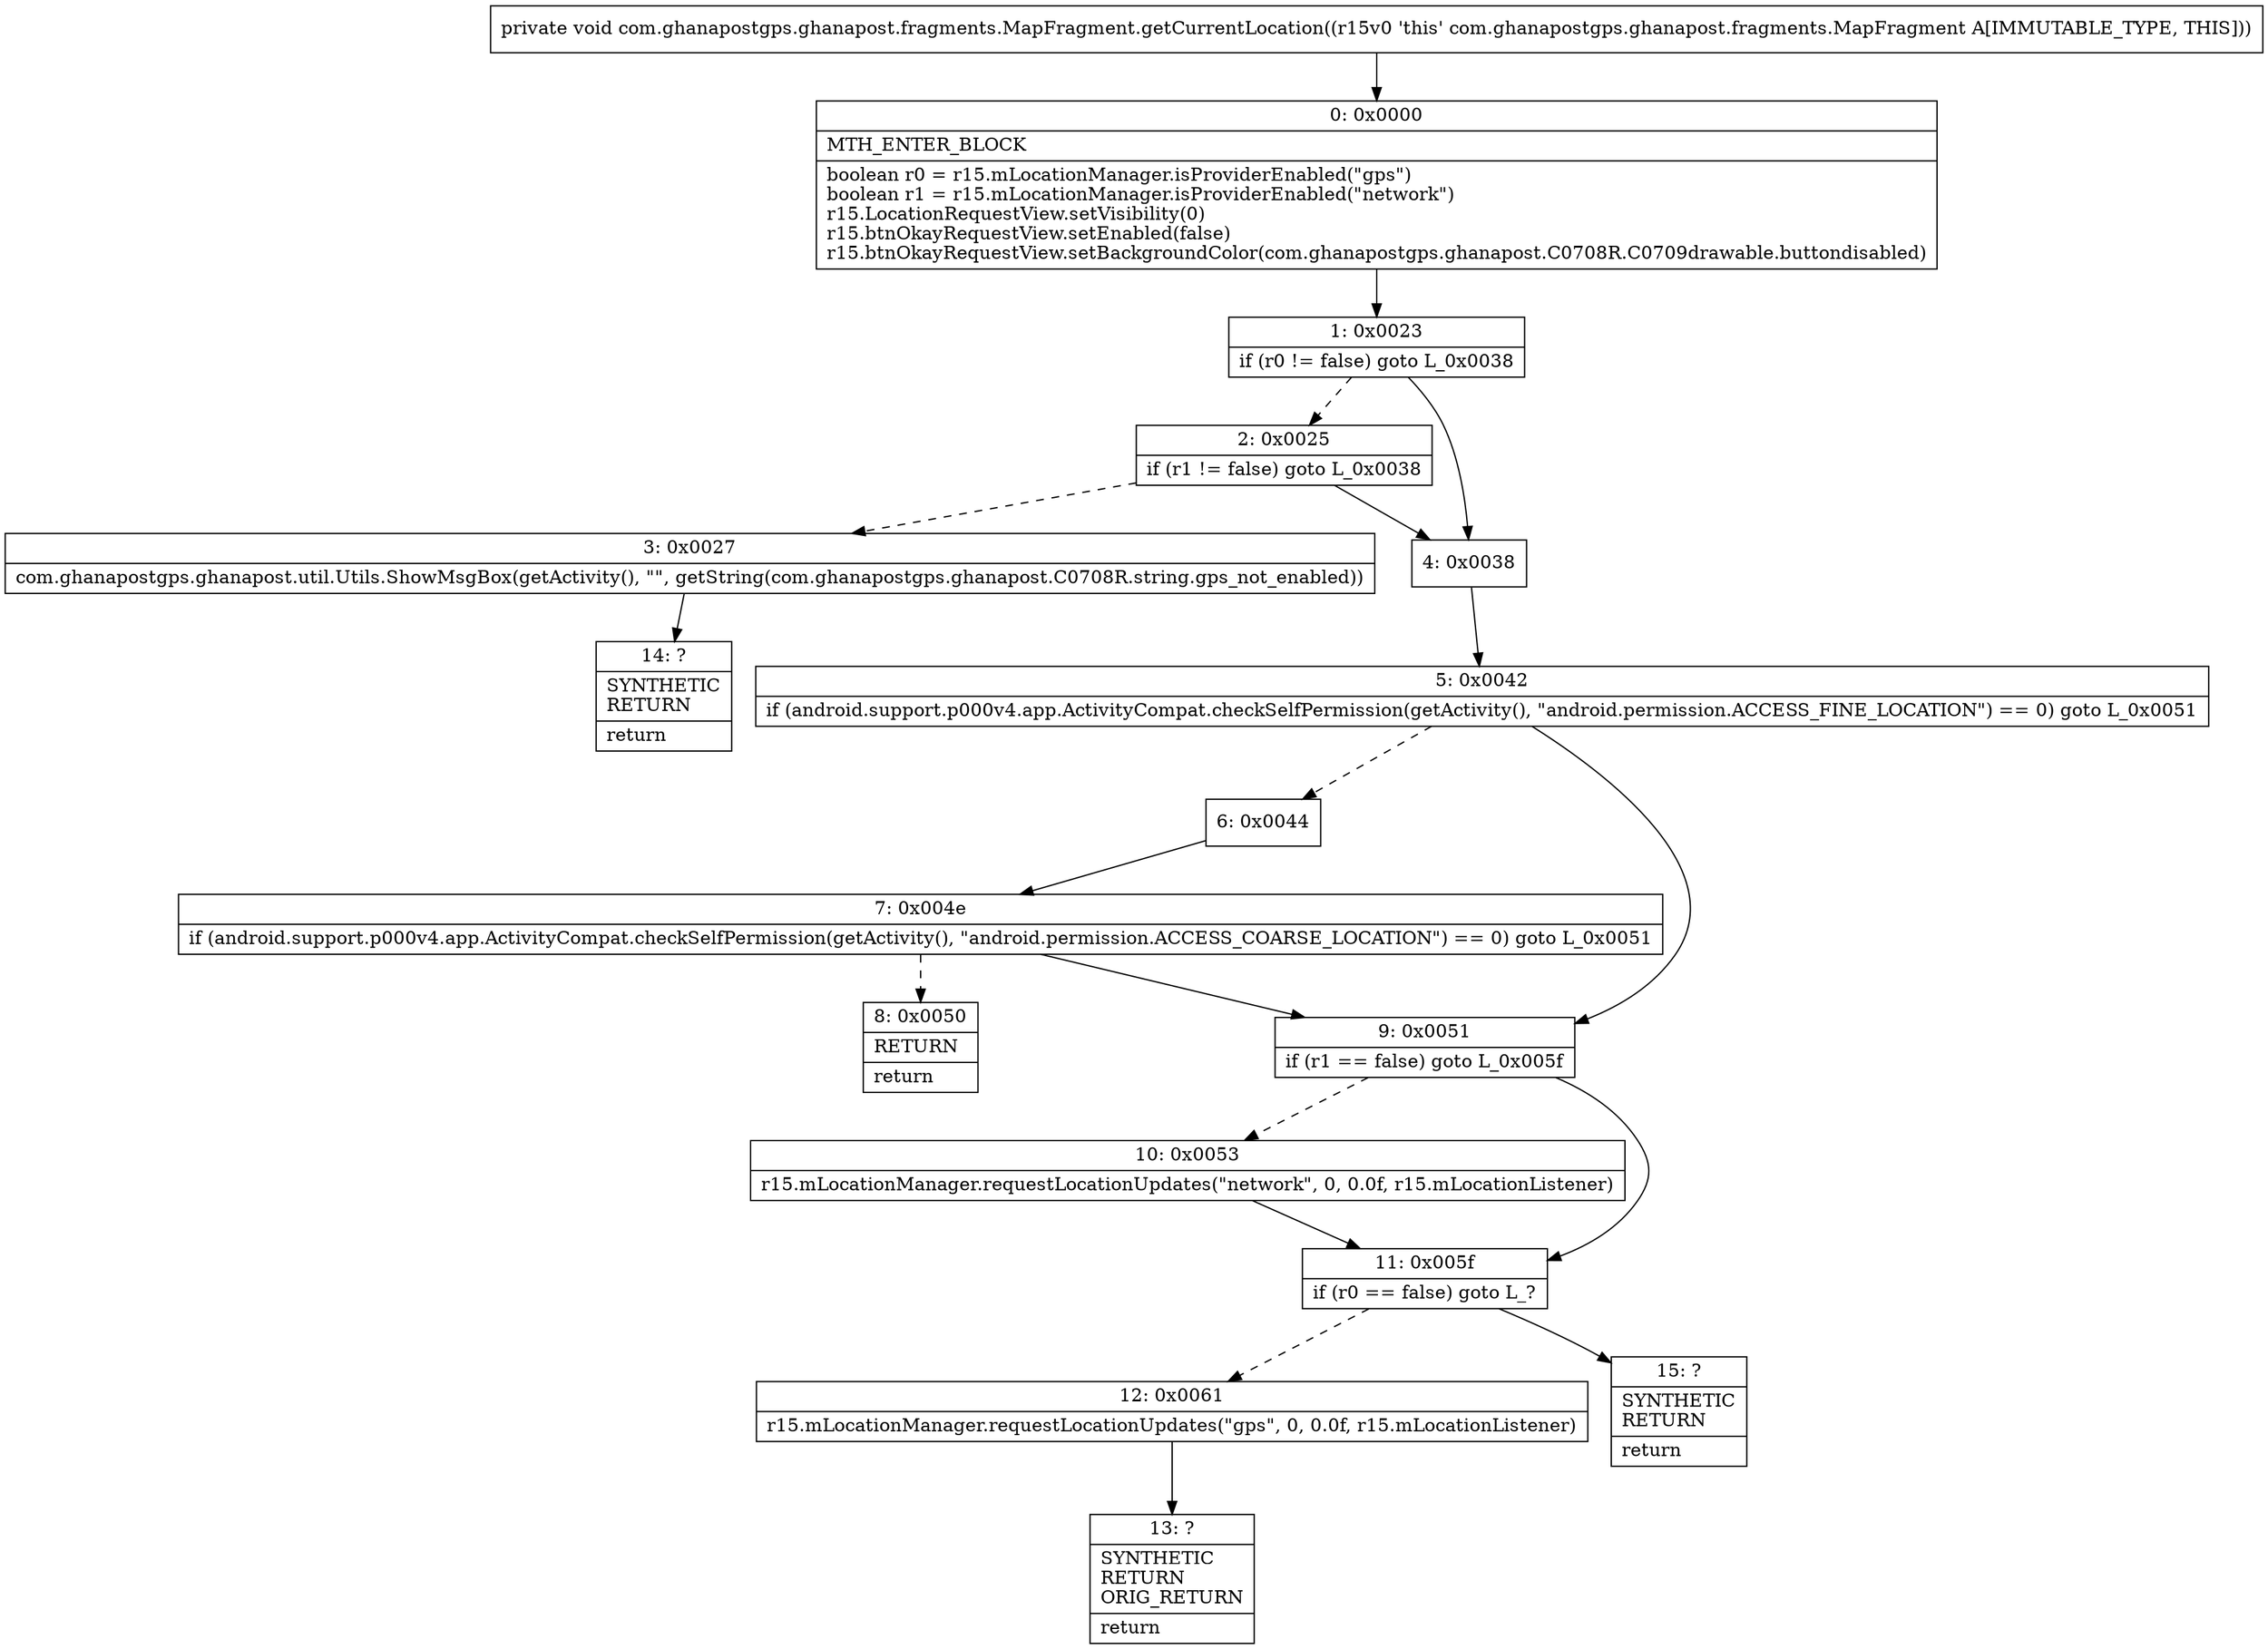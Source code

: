 digraph "CFG forcom.ghanapostgps.ghanapost.fragments.MapFragment.getCurrentLocation()V" {
Node_0 [shape=record,label="{0\:\ 0x0000|MTH_ENTER_BLOCK\l|boolean r0 = r15.mLocationManager.isProviderEnabled(\"gps\")\lboolean r1 = r15.mLocationManager.isProviderEnabled(\"network\")\lr15.LocationRequestView.setVisibility(0)\lr15.btnOkayRequestView.setEnabled(false)\lr15.btnOkayRequestView.setBackgroundColor(com.ghanapostgps.ghanapost.C0708R.C0709drawable.buttondisabled)\l}"];
Node_1 [shape=record,label="{1\:\ 0x0023|if (r0 != false) goto L_0x0038\l}"];
Node_2 [shape=record,label="{2\:\ 0x0025|if (r1 != false) goto L_0x0038\l}"];
Node_3 [shape=record,label="{3\:\ 0x0027|com.ghanapostgps.ghanapost.util.Utils.ShowMsgBox(getActivity(), \"\", getString(com.ghanapostgps.ghanapost.C0708R.string.gps_not_enabled))\l}"];
Node_4 [shape=record,label="{4\:\ 0x0038}"];
Node_5 [shape=record,label="{5\:\ 0x0042|if (android.support.p000v4.app.ActivityCompat.checkSelfPermission(getActivity(), \"android.permission.ACCESS_FINE_LOCATION\") == 0) goto L_0x0051\l}"];
Node_6 [shape=record,label="{6\:\ 0x0044}"];
Node_7 [shape=record,label="{7\:\ 0x004e|if (android.support.p000v4.app.ActivityCompat.checkSelfPermission(getActivity(), \"android.permission.ACCESS_COARSE_LOCATION\") == 0) goto L_0x0051\l}"];
Node_8 [shape=record,label="{8\:\ 0x0050|RETURN\l|return\l}"];
Node_9 [shape=record,label="{9\:\ 0x0051|if (r1 == false) goto L_0x005f\l}"];
Node_10 [shape=record,label="{10\:\ 0x0053|r15.mLocationManager.requestLocationUpdates(\"network\", 0, 0.0f, r15.mLocationListener)\l}"];
Node_11 [shape=record,label="{11\:\ 0x005f|if (r0 == false) goto L_?\l}"];
Node_12 [shape=record,label="{12\:\ 0x0061|r15.mLocationManager.requestLocationUpdates(\"gps\", 0, 0.0f, r15.mLocationListener)\l}"];
Node_13 [shape=record,label="{13\:\ ?|SYNTHETIC\lRETURN\lORIG_RETURN\l|return\l}"];
Node_14 [shape=record,label="{14\:\ ?|SYNTHETIC\lRETURN\l|return\l}"];
Node_15 [shape=record,label="{15\:\ ?|SYNTHETIC\lRETURN\l|return\l}"];
MethodNode[shape=record,label="{private void com.ghanapostgps.ghanapost.fragments.MapFragment.getCurrentLocation((r15v0 'this' com.ghanapostgps.ghanapost.fragments.MapFragment A[IMMUTABLE_TYPE, THIS])) }"];
MethodNode -> Node_0;
Node_0 -> Node_1;
Node_1 -> Node_2[style=dashed];
Node_1 -> Node_4;
Node_2 -> Node_3[style=dashed];
Node_2 -> Node_4;
Node_3 -> Node_14;
Node_4 -> Node_5;
Node_5 -> Node_6[style=dashed];
Node_5 -> Node_9;
Node_6 -> Node_7;
Node_7 -> Node_8[style=dashed];
Node_7 -> Node_9;
Node_9 -> Node_10[style=dashed];
Node_9 -> Node_11;
Node_10 -> Node_11;
Node_11 -> Node_12[style=dashed];
Node_11 -> Node_15;
Node_12 -> Node_13;
}

